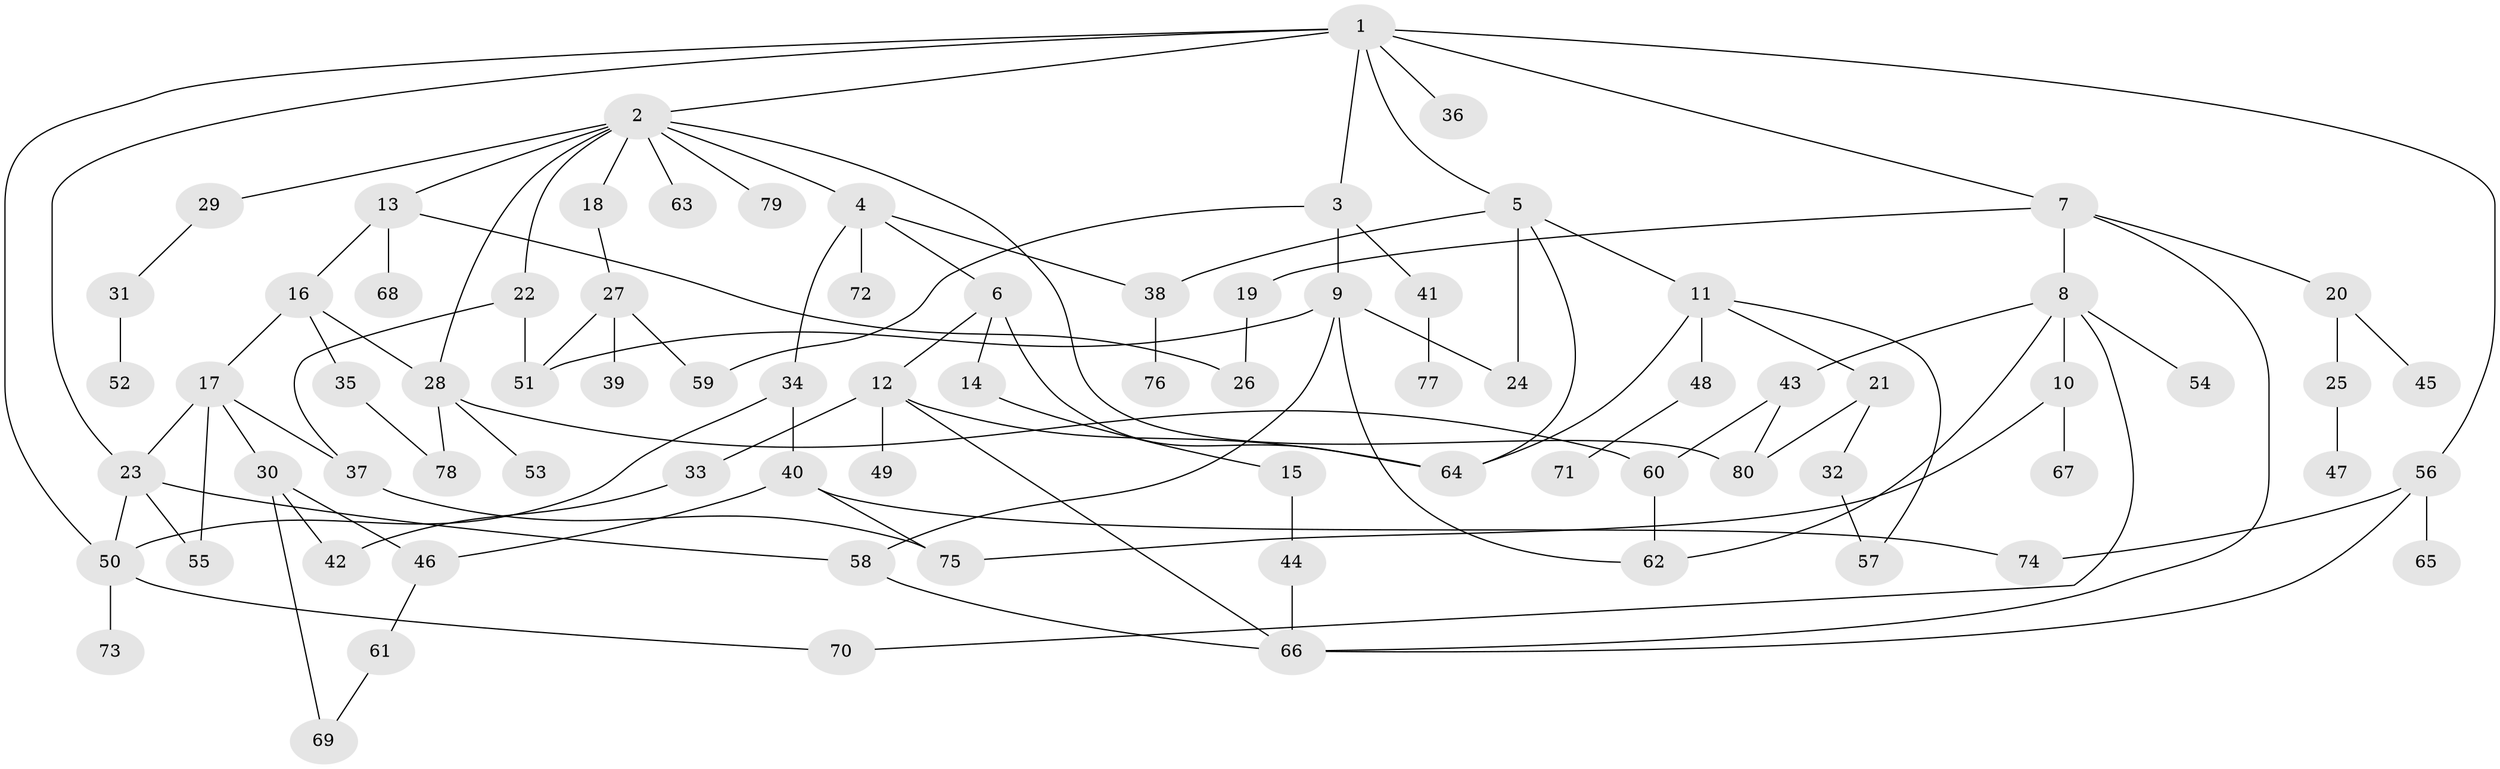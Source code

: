// coarse degree distribution, {11: 0.020833333333333332, 10: 0.020833333333333332, 7: 0.041666666666666664, 6: 0.08333333333333333, 4: 0.20833333333333334, 2: 0.3125, 3: 0.08333333333333333, 1: 0.1875, 5: 0.041666666666666664}
// Generated by graph-tools (version 1.1) at 2025/51/02/27/25 19:51:40]
// undirected, 80 vertices, 113 edges
graph export_dot {
graph [start="1"]
  node [color=gray90,style=filled];
  1;
  2;
  3;
  4;
  5;
  6;
  7;
  8;
  9;
  10;
  11;
  12;
  13;
  14;
  15;
  16;
  17;
  18;
  19;
  20;
  21;
  22;
  23;
  24;
  25;
  26;
  27;
  28;
  29;
  30;
  31;
  32;
  33;
  34;
  35;
  36;
  37;
  38;
  39;
  40;
  41;
  42;
  43;
  44;
  45;
  46;
  47;
  48;
  49;
  50;
  51;
  52;
  53;
  54;
  55;
  56;
  57;
  58;
  59;
  60;
  61;
  62;
  63;
  64;
  65;
  66;
  67;
  68;
  69;
  70;
  71;
  72;
  73;
  74;
  75;
  76;
  77;
  78;
  79;
  80;
  1 -- 2;
  1 -- 3;
  1 -- 5;
  1 -- 7;
  1 -- 36;
  1 -- 50;
  1 -- 56;
  1 -- 23;
  2 -- 4;
  2 -- 13;
  2 -- 18;
  2 -- 22;
  2 -- 29;
  2 -- 63;
  2 -- 79;
  2 -- 80;
  2 -- 28;
  3 -- 9;
  3 -- 41;
  3 -- 59;
  4 -- 6;
  4 -- 34;
  4 -- 38;
  4 -- 72;
  5 -- 11;
  5 -- 24;
  5 -- 38;
  5 -- 64;
  6 -- 12;
  6 -- 14;
  6 -- 64;
  7 -- 8;
  7 -- 19;
  7 -- 20;
  7 -- 66;
  8 -- 10;
  8 -- 43;
  8 -- 54;
  8 -- 62;
  8 -- 70;
  9 -- 58;
  9 -- 62;
  9 -- 24;
  9 -- 51;
  10 -- 67;
  10 -- 75;
  11 -- 21;
  11 -- 48;
  11 -- 64;
  11 -- 57;
  12 -- 33;
  12 -- 49;
  12 -- 66;
  12 -- 64;
  13 -- 16;
  13 -- 26;
  13 -- 68;
  14 -- 15;
  15 -- 44;
  16 -- 17;
  16 -- 28;
  16 -- 35;
  17 -- 23;
  17 -- 30;
  17 -- 37;
  17 -- 55;
  18 -- 27;
  19 -- 26;
  20 -- 25;
  20 -- 45;
  21 -- 32;
  21 -- 80;
  22 -- 51;
  22 -- 37;
  23 -- 55;
  23 -- 58;
  23 -- 50;
  25 -- 47;
  27 -- 39;
  27 -- 59;
  27 -- 51;
  28 -- 53;
  28 -- 78;
  28 -- 60;
  29 -- 31;
  30 -- 42;
  30 -- 69;
  30 -- 46;
  31 -- 52;
  32 -- 57;
  33 -- 42;
  34 -- 40;
  34 -- 50;
  35 -- 78;
  37 -- 75;
  38 -- 76;
  40 -- 46;
  40 -- 74;
  40 -- 75;
  41 -- 77;
  43 -- 60;
  43 -- 80;
  44 -- 66;
  46 -- 61;
  48 -- 71;
  50 -- 70;
  50 -- 73;
  56 -- 65;
  56 -- 74;
  56 -- 66;
  58 -- 66;
  60 -- 62;
  61 -- 69;
}
